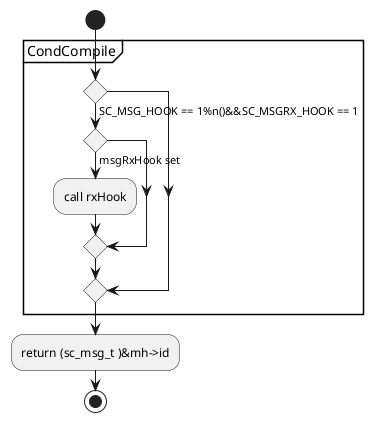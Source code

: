 {
  "sha1": "3dvqqv45qh7eilzph1iuseg5ds9siz4",
  "insertion": {
    "when": "2024-05-30T20:48:20.238Z",
    "user": "plantuml@gmail.com"
  }
}
@startuml
start
partition CondCompile {
if () then (SC_MSG_HOOK == 1%n()&&SC_MSGRX_HOOK == 1)
  if () then (msgRxHook set )
    :call rxHook;
  endif
endif
}
:return (sc_msg_t )&mh->id;
stop
@enduml
